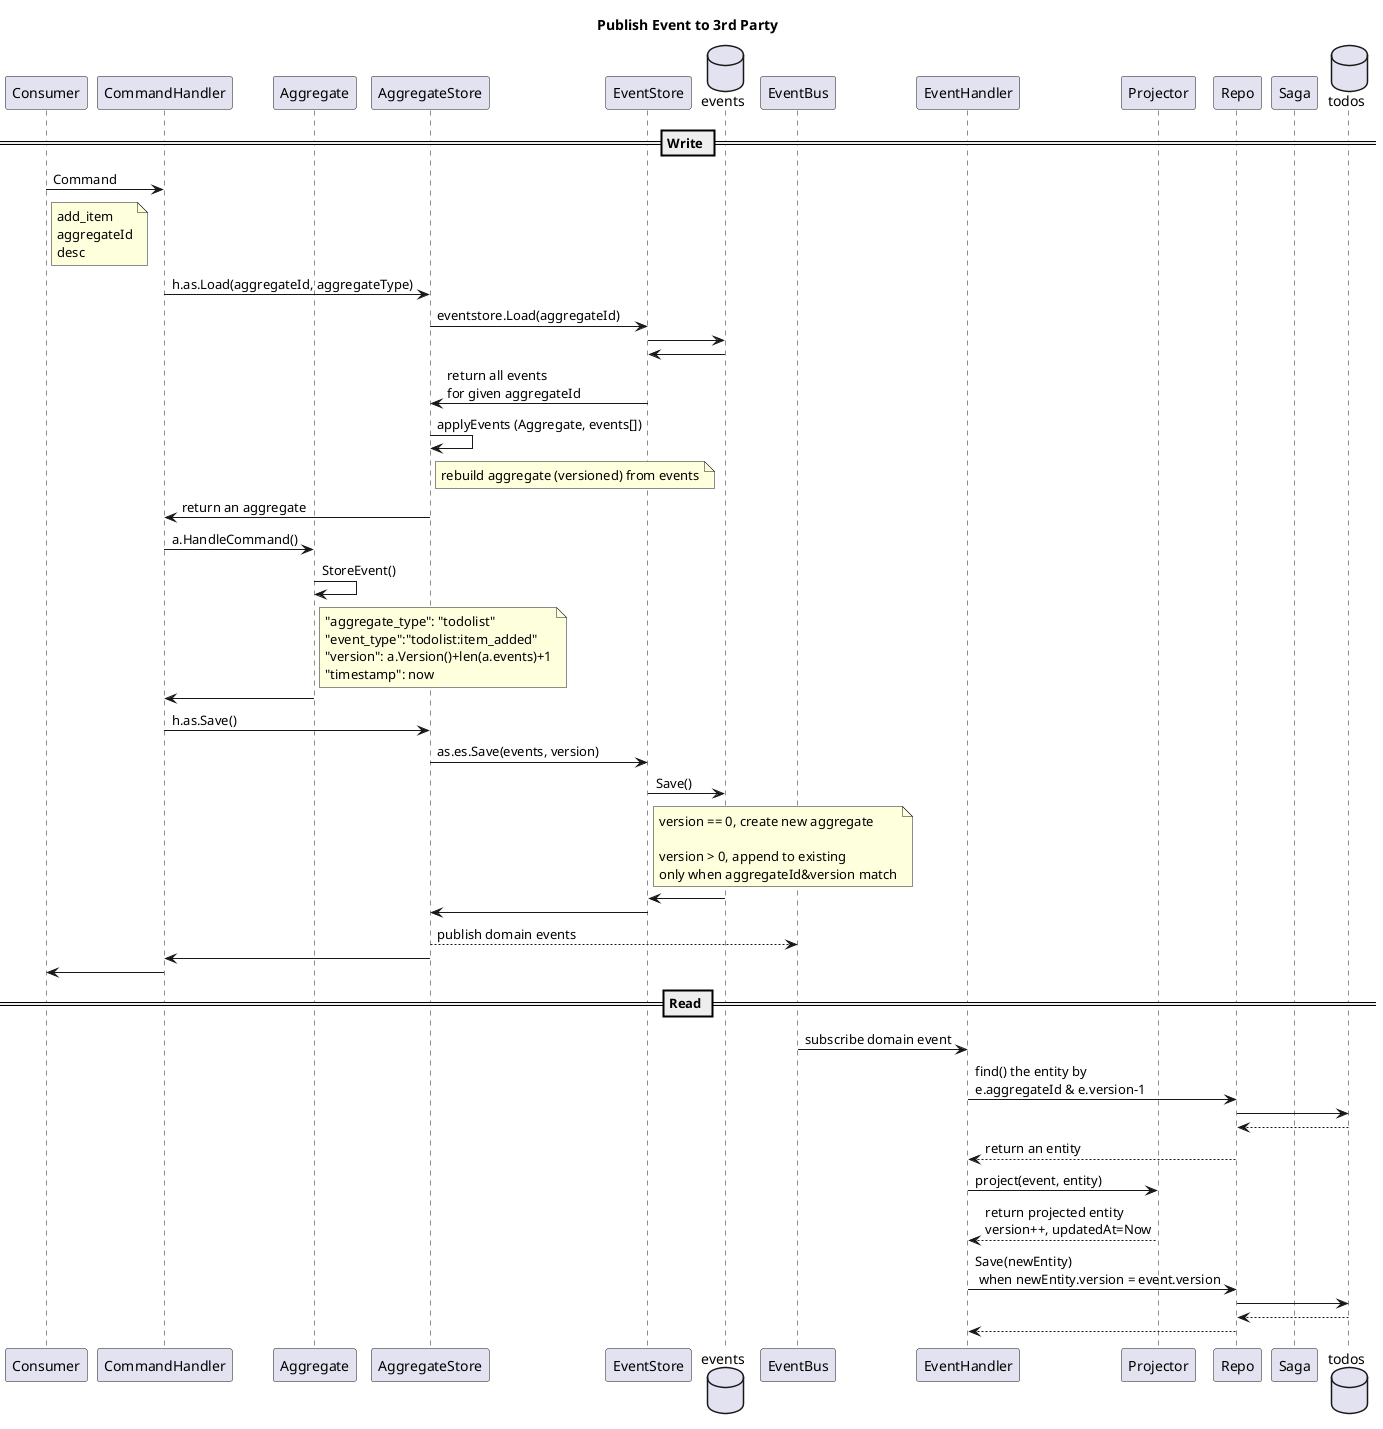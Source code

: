 @startuml


title Publish Event to 3rd Party
participant "Consumer" as c
participant "CommandHandler" as ch
participant "Aggregate" as a
participant "AggregateStore" as as
participant "EventStore" as es
database "events" as db
participant "EventBus" as eb
participant "EventHandler" as eh
participant "Projector" as projector
participant "Repo" as repo
participant "Saga" as saga
database "todos" as todos


== Write ==
c -> ch: Command
note right of c
add_item
aggregateId
desc
end note
ch -> as: h.as.Load(aggregateId, aggregateType)
as -> es: eventstore.Load(aggregateId)
es -> db:
db -> es:
es -> as: return all events\nfor given aggregateId
as -> as: applyEvents (Aggregate, events[])
note right of as
rebuild aggregate (versioned) from events
end note
as -> ch: return an aggregate
ch -> a: a.HandleCommand()
a -> a: StoreEvent()
note right of a
"aggregate_type": "todolist"
"event_type":"todolist:item_added"
"version": a.Version()+len(a.events)+1
"timestamp": now
end note
a -> ch:

ch -> as: h.as.Save()
as -> es: as.es.Save(events, version)
es -> db: Save()
note right of es
version == 0, create new aggregate

version > 0, append to existing
only when aggregateId&version match
end note
db -> es:
es -> as:
as --> eb: publish domain events
as -> ch:
ch -> c:



== Read ==
eb -> eh: subscribe domain event

eh -> repo: find() the entity by\ne.aggregateId & e.version-1
repo -> todos:
todos --> repo
repo --> eh: return an entity
eh -> projector: project(event, entity)
projector --> eh: return projected entity\nversion++, updatedAt=Now
eh -> repo: Save(newEntity) \n when newEntity.version = event.version
repo -> todos:
todos --> repo:
repo --> eh:



@enduml
